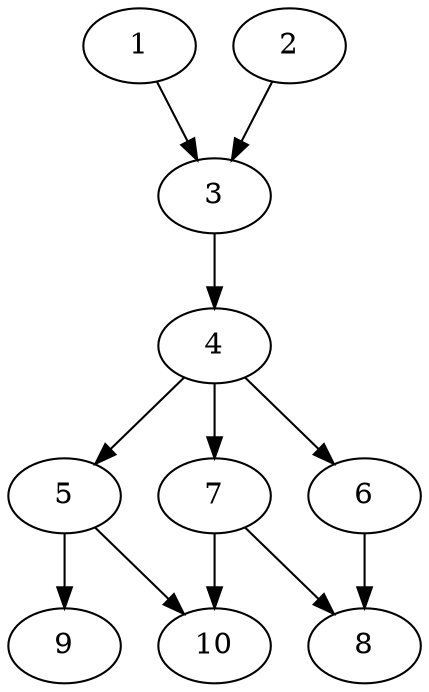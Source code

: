 // DAG automatically generated by daggen at Thu Oct  3 13:58:05 2019
// ./daggen --dot -n 10 --ccr 0.4 --fat 0.5 --regular 0.5 --density 0.6 --mindata 5242880 --maxdata 52428800 
digraph G {
  1 [size="30295040", alpha="0.03", expect_size="12118016"] 
  1 -> 3 [size ="12118016"]
  2 [size="67248640", alpha="0.20", expect_size="26899456"] 
  2 -> 3 [size ="26899456"]
  3 [size="65848320", alpha="0.10", expect_size="26339328"] 
  3 -> 4 [size ="26339328"]
  4 [size="120737280", alpha="0.14", expect_size="48294912"] 
  4 -> 5 [size ="48294912"]
  4 -> 6 [size ="48294912"]
  4 -> 7 [size ="48294912"]
  5 [size="46809600", alpha="0.11", expect_size="18723840"] 
  5 -> 9 [size ="18723840"]
  5 -> 10 [size ="18723840"]
  6 [size="73528320", alpha="0.15", expect_size="29411328"] 
  6 -> 8 [size ="29411328"]
  7 [size="52016640", alpha="0.04", expect_size="20806656"] 
  7 -> 8 [size ="20806656"]
  7 -> 10 [size ="20806656"]
  8 [size="19712000", alpha="0.19", expect_size="7884800"] 
  9 [size="60485120", alpha="0.08", expect_size="24194048"] 
  10 [size="70361600", alpha="0.01", expect_size="28144640"] 
}
